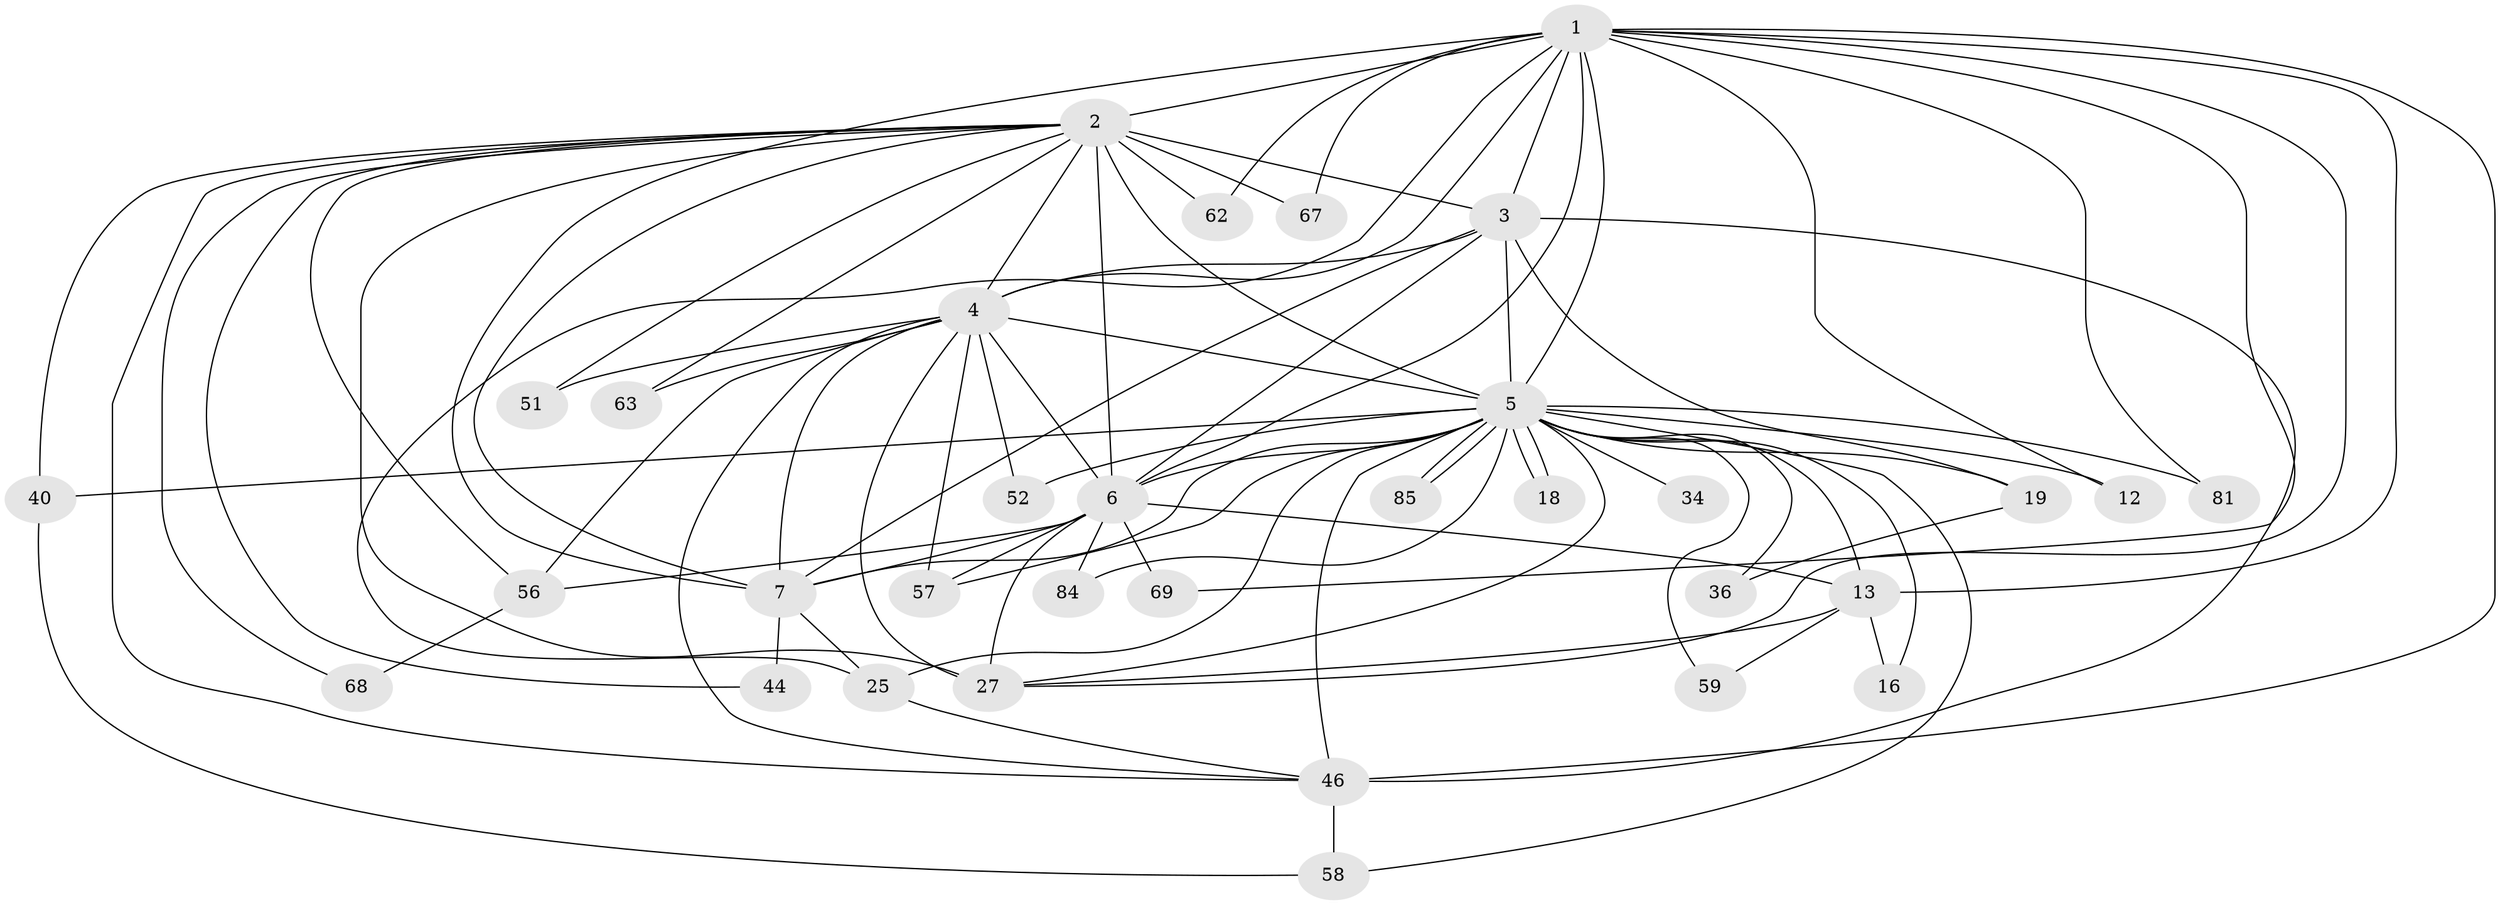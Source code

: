 // original degree distribution, {26: 0.008928571428571428, 23: 0.017857142857142856, 14: 0.008928571428571428, 20: 0.017857142857142856, 27: 0.008928571428571428, 15: 0.008928571428571428, 16: 0.008928571428571428, 19: 0.008928571428571428, 4: 0.11607142857142858, 2: 0.5178571428571429, 8: 0.008928571428571428, 3: 0.17857142857142858, 5: 0.05357142857142857, 9: 0.008928571428571428, 7: 0.017857142857142856, 6: 0.008928571428571428}
// Generated by graph-tools (version 1.1) at 2025/17/03/04/25 18:17:49]
// undirected, 33 vertices, 85 edges
graph export_dot {
graph [start="1"]
  node [color=gray90,style=filled];
  1 [super="+47+29+28+53+39"];
  2 [super="+55+73+23+15"];
  3 [super="+38"];
  4;
  5 [super="+22+10+78+8+103+24+17+61"];
  6 [super="+9+50+76+32+20"];
  7;
  12;
  13 [super="+14"];
  16 [super="+65"];
  18;
  19 [super="+21"];
  25 [super="+33"];
  27 [super="+54+37"];
  34;
  36;
  40 [super="+64+100"];
  44;
  46 [super="+79+71"];
  51;
  52;
  56 [super="+60"];
  57;
  58;
  59;
  62;
  63;
  67;
  68;
  69;
  81;
  84;
  85 [super="+97"];
  1 -- 2 [weight=3];
  1 -- 3;
  1 -- 4 [weight=2];
  1 -- 5 [weight=8];
  1 -- 6 [weight=7];
  1 -- 7 [weight=2];
  1 -- 12;
  1 -- 13;
  1 -- 25;
  1 -- 62;
  1 -- 67;
  1 -- 69;
  1 -- 46 [weight=2];
  1 -- 81;
  1 -- 27;
  2 -- 3 [weight=2];
  2 -- 4 [weight=2];
  2 -- 5 [weight=6];
  2 -- 6 [weight=5];
  2 -- 7;
  2 -- 51;
  2 -- 67;
  2 -- 68;
  2 -- 40;
  2 -- 46 [weight=2];
  2 -- 27 [weight=3];
  2 -- 62;
  2 -- 63;
  2 -- 56;
  2 -- 44;
  3 -- 4;
  3 -- 5 [weight=4];
  3 -- 6 [weight=3];
  3 -- 7;
  3 -- 46 [weight=2];
  3 -- 19;
  4 -- 5 [weight=3];
  4 -- 6 [weight=4];
  4 -- 7;
  4 -- 27;
  4 -- 51;
  4 -- 52;
  4 -- 57;
  4 -- 63;
  4 -- 56;
  4 -- 46;
  5 -- 6 [weight=12];
  5 -- 7 [weight=4];
  5 -- 18;
  5 -- 18;
  5 -- 19 [weight=2];
  5 -- 25;
  5 -- 40 [weight=3];
  5 -- 85 [weight=2];
  5 -- 85;
  5 -- 36;
  5 -- 13 [weight=4];
  5 -- 46 [weight=4];
  5 -- 16;
  5 -- 81;
  5 -- 34 [weight=2];
  5 -- 52;
  5 -- 12;
  5 -- 84;
  5 -- 57;
  5 -- 58;
  5 -- 59;
  5 -- 27;
  6 -- 7 [weight=5];
  6 -- 13 [weight=2];
  6 -- 27;
  6 -- 84;
  6 -- 56;
  6 -- 69;
  6 -- 57;
  7 -- 44;
  7 -- 25;
  13 -- 59;
  13 -- 16;
  13 -- 27;
  19 -- 36;
  25 -- 46;
  40 -- 58;
  46 -- 58;
  56 -- 68;
}
